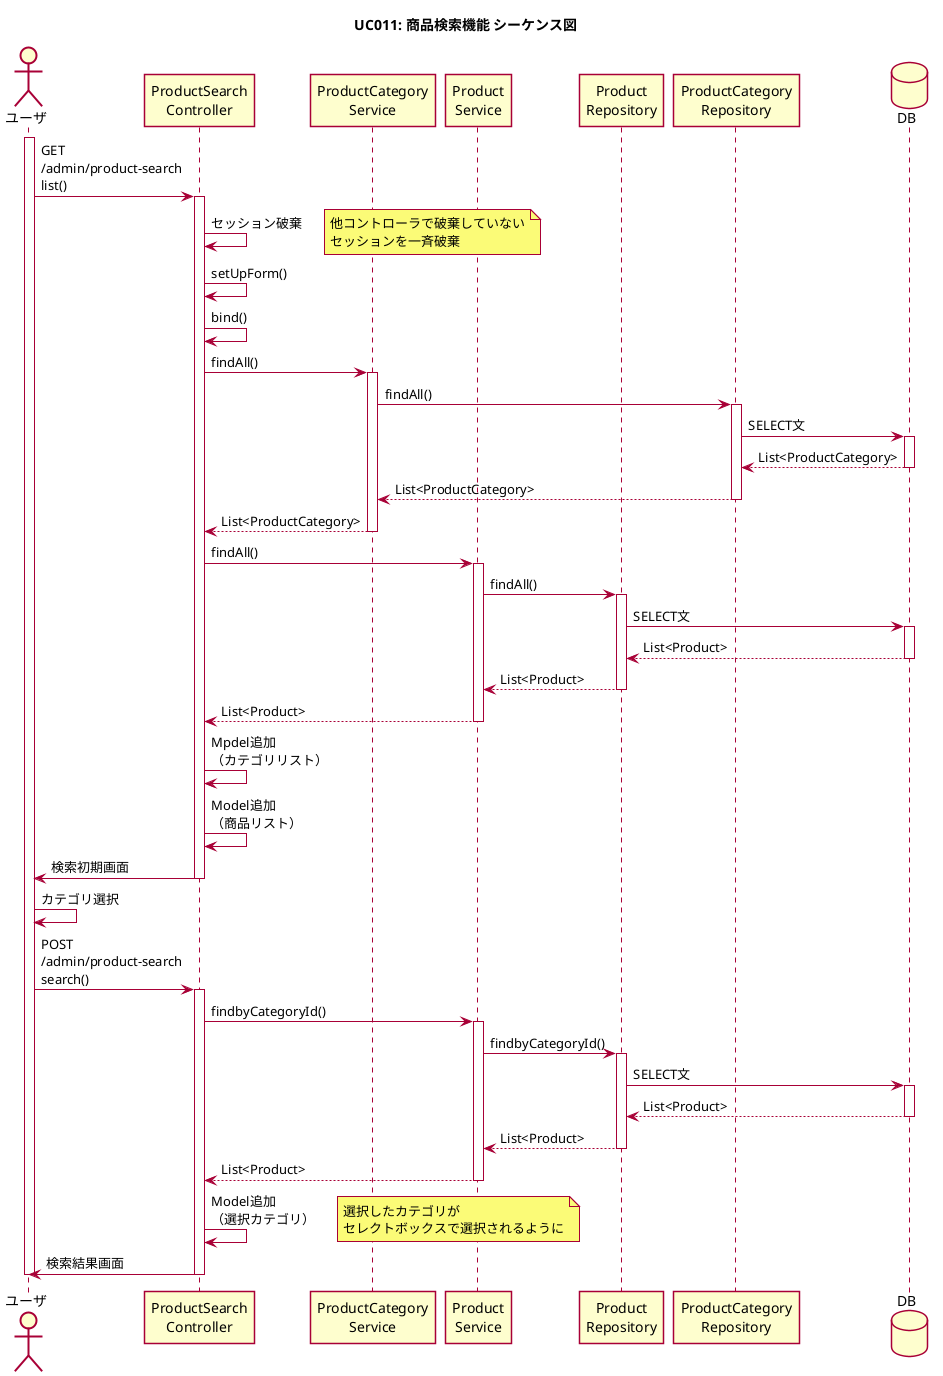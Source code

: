 @startuml

skin rose
title UC011: 商品検索機能 シーケンス図
skinparam shadowing false

actor ユーザ as user
activate user
participant "ProductSearch\nController" as controller
participant "ProductCategory\nService" as svc1
participant "Product\nService" as svc2
participant "Product\nRepository" as repo1
participant "ProductCategory\nRepository" as repo2
database "DB" as db

' 検索初期画面
user -> controller ++ : GET\n/admin/product-search\nlist()
controller -> controller : セッション破棄
note right: 他コントローラで破棄していない\nセッションを一斉破棄
controller -> controller : setUpForm()
controller -> controller : bind()
controller -> svc1 ++ : findAll()
svc1 -> repo2 ++ : findAll()
repo2 -> db ++ : SELECT文
db --> repo2 -- : List<ProductCategory>
repo2 --> svc1 -- : List<ProductCategory>
svc1 --> controller -- : List<ProductCategory>
controller -> svc2 ++ : findAll()
svc2 -> repo1 ++ : findAll()
repo1 -> db ++ : SELECT文
db --> repo1 -- : List<Product>
repo1 --> svc2 -- : List<Product>
svc2 --> controller -- : List<Product>
controller -> controller : Mpdel追加\n（カテゴリリスト）
controller -> controller : Model追加\n（商品リスト）
controller -> user -- : 検索初期画面

' 検索結果画面
user -> user : カテゴリ選択
user -> controller ++ : POST\n/admin/product-search\nsearch()
controller -> svc2 ++ : findbyCategoryId()
svc2 -> repo1 ++ : findbyCategoryId()
repo1 -> db ++ : SELECT文
db --> repo1 -- : List<Product>
repo1 --> svc2 -- : List<Product>
svc2 --> controller -- : List<Product>
controller -> controller : Model追加\n（選択カテゴリ）
note right: 選択したカテゴリが\nセレクトボックスで選択されるように
controller -> user -- : 検索結果画面

deactivate user
@enduml